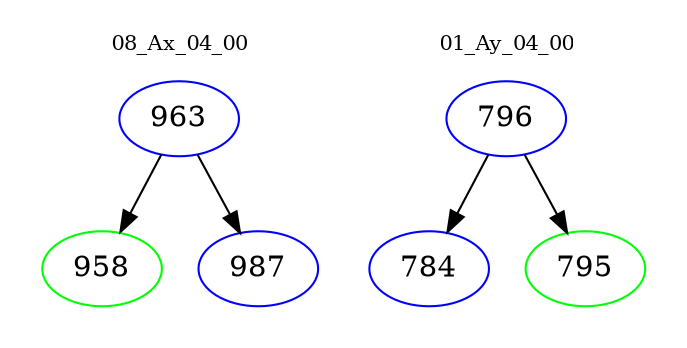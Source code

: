 digraph{
subgraph cluster_0 {
color = white
label = "08_Ax_04_00";
fontsize=10;
T0_963 [label="963", color="blue"]
T0_963 -> T0_958 [color="black"]
T0_958 [label="958", color="green"]
T0_963 -> T0_987 [color="black"]
T0_987 [label="987", color="blue"]
}
subgraph cluster_1 {
color = white
label = "01_Ay_04_00";
fontsize=10;
T1_796 [label="796", color="blue"]
T1_796 -> T1_784 [color="black"]
T1_784 [label="784", color="blue"]
T1_796 -> T1_795 [color="black"]
T1_795 [label="795", color="green"]
}
}
